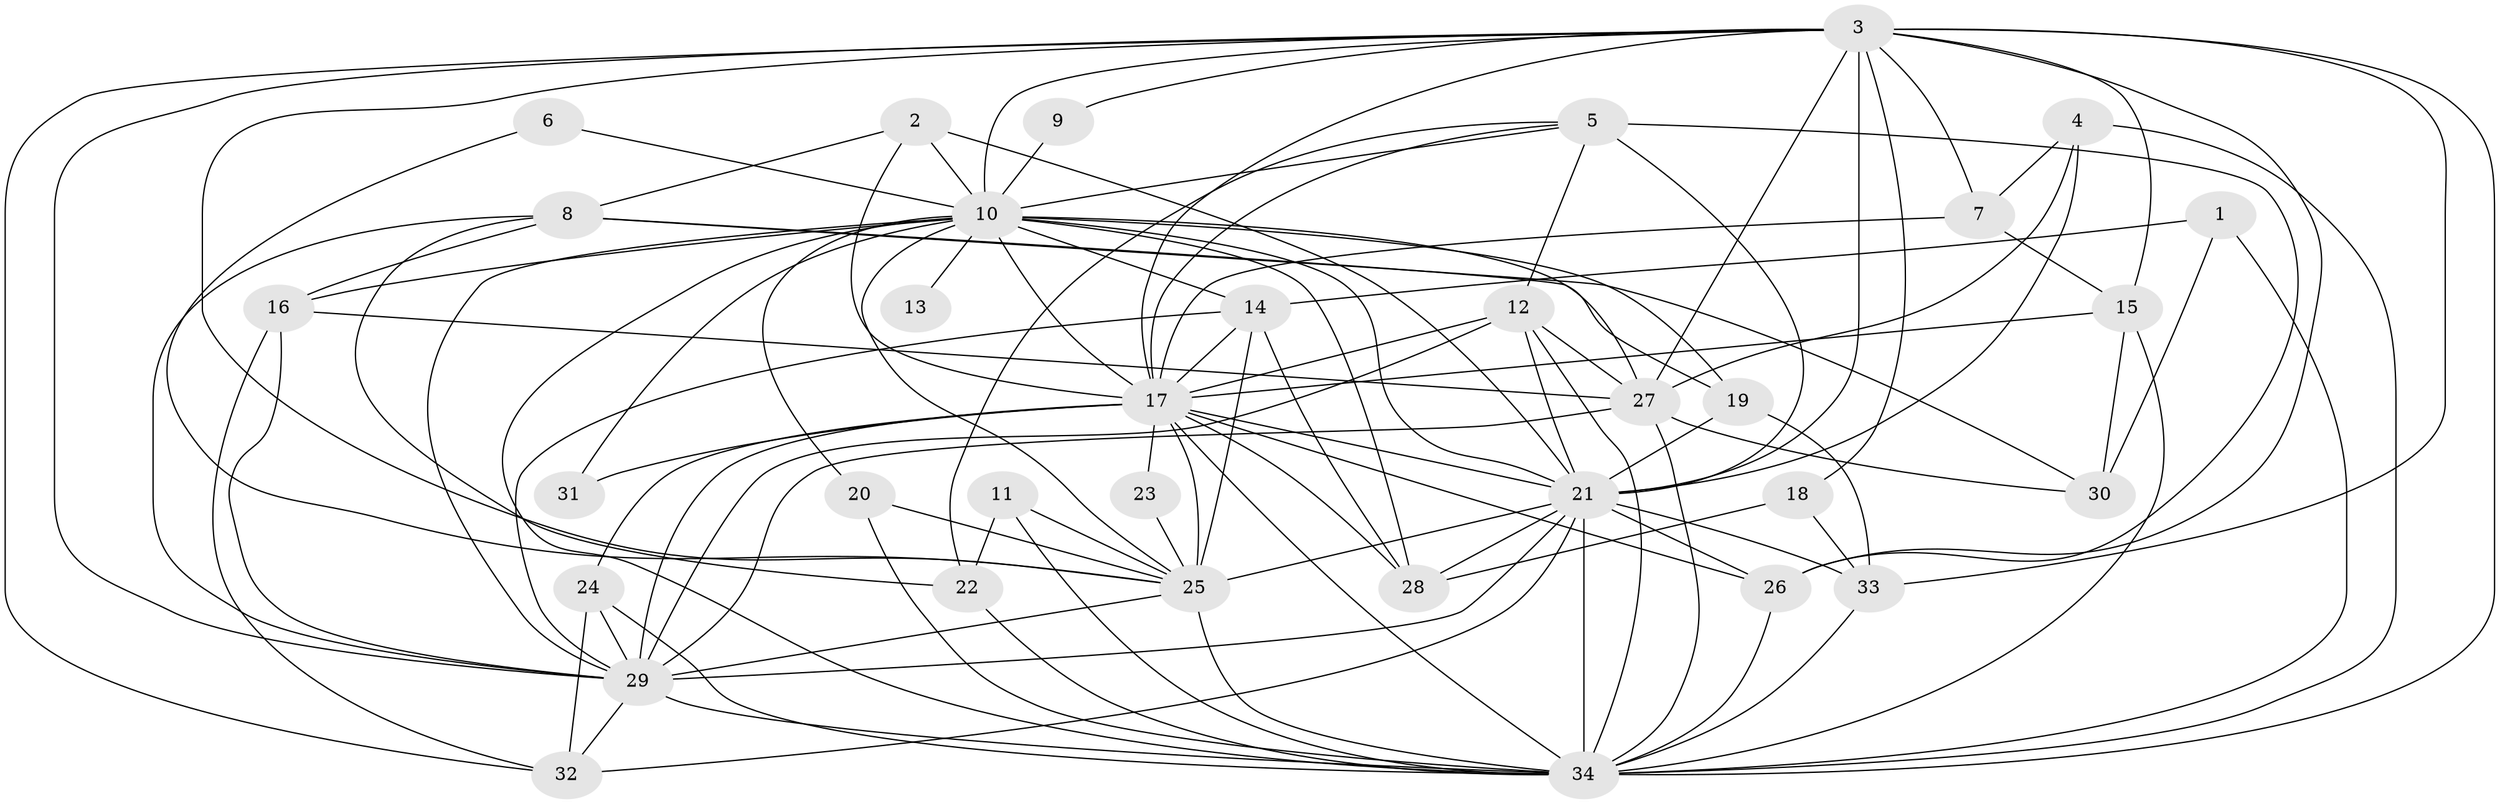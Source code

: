 // original degree distribution, {20: 0.02702702702702703, 26: 0.018018018018018018, 19: 0.009009009009009009, 27: 0.018018018018018018, 14: 0.009009009009009009, 17: 0.009009009009009009, 2: 0.5675675675675675, 8: 0.009009009009009009, 4: 0.12612612612612611, 3: 0.15315315315315314, 9: 0.009009009009009009, 5: 0.02702702702702703, 7: 0.009009009009009009, 6: 0.009009009009009009}
// Generated by graph-tools (version 1.1) at 2025/36/03/04/25 23:36:16]
// undirected, 34 vertices, 108 edges
graph export_dot {
  node [color=gray90,style=filled];
  1;
  2;
  3;
  4;
  5;
  6;
  7;
  8;
  9;
  10;
  11;
  12;
  13;
  14;
  15;
  16;
  17;
  18;
  19;
  20;
  21;
  22;
  23;
  24;
  25;
  26;
  27;
  28;
  29;
  30;
  31;
  32;
  33;
  34;
  1 -- 14 [weight=1.0];
  1 -- 30 [weight=1.0];
  1 -- 34 [weight=1.0];
  2 -- 8 [weight=1.0];
  2 -- 10 [weight=1.0];
  2 -- 17 [weight=1.0];
  2 -- 21 [weight=3.0];
  3 -- 7 [weight=1.0];
  3 -- 9 [weight=1.0];
  3 -- 10 [weight=1.0];
  3 -- 15 [weight=2.0];
  3 -- 17 [weight=1.0];
  3 -- 18 [weight=1.0];
  3 -- 21 [weight=6.0];
  3 -- 25 [weight=2.0];
  3 -- 26 [weight=1.0];
  3 -- 27 [weight=2.0];
  3 -- 29 [weight=2.0];
  3 -- 32 [weight=1.0];
  3 -- 33 [weight=1.0];
  3 -- 34 [weight=4.0];
  4 -- 7 [weight=1.0];
  4 -- 21 [weight=3.0];
  4 -- 27 [weight=1.0];
  4 -- 34 [weight=1.0];
  5 -- 10 [weight=1.0];
  5 -- 12 [weight=1.0];
  5 -- 17 [weight=1.0];
  5 -- 21 [weight=3.0];
  5 -- 22 [weight=1.0];
  5 -- 26 [weight=1.0];
  6 -- 10 [weight=1.0];
  6 -- 25 [weight=1.0];
  7 -- 15 [weight=1.0];
  7 -- 17 [weight=1.0];
  8 -- 16 [weight=1.0];
  8 -- 19 [weight=1.0];
  8 -- 22 [weight=1.0];
  8 -- 29 [weight=1.0];
  8 -- 30 [weight=1.0];
  9 -- 10 [weight=1.0];
  10 -- 13 [weight=1.0];
  10 -- 14 [weight=1.0];
  10 -- 16 [weight=1.0];
  10 -- 17 [weight=2.0];
  10 -- 19 [weight=1.0];
  10 -- 20 [weight=1.0];
  10 -- 21 [weight=5.0];
  10 -- 25 [weight=3.0];
  10 -- 27 [weight=1.0];
  10 -- 28 [weight=1.0];
  10 -- 29 [weight=1.0];
  10 -- 31 [weight=1.0];
  10 -- 34 [weight=2.0];
  11 -- 22 [weight=1.0];
  11 -- 25 [weight=1.0];
  11 -- 34 [weight=1.0];
  12 -- 17 [weight=2.0];
  12 -- 21 [weight=1.0];
  12 -- 27 [weight=1.0];
  12 -- 29 [weight=1.0];
  12 -- 34 [weight=1.0];
  14 -- 17 [weight=2.0];
  14 -- 25 [weight=2.0];
  14 -- 28 [weight=1.0];
  14 -- 29 [weight=1.0];
  15 -- 17 [weight=1.0];
  15 -- 30 [weight=2.0];
  15 -- 34 [weight=1.0];
  16 -- 27 [weight=1.0];
  16 -- 29 [weight=2.0];
  16 -- 32 [weight=1.0];
  17 -- 21 [weight=5.0];
  17 -- 23 [weight=2.0];
  17 -- 24 [weight=1.0];
  17 -- 25 [weight=1.0];
  17 -- 26 [weight=1.0];
  17 -- 28 [weight=1.0];
  17 -- 29 [weight=1.0];
  17 -- 31 [weight=1.0];
  17 -- 34 [weight=3.0];
  18 -- 28 [weight=1.0];
  18 -- 33 [weight=1.0];
  19 -- 21 [weight=1.0];
  19 -- 33 [weight=1.0];
  20 -- 25 [weight=1.0];
  20 -- 34 [weight=1.0];
  21 -- 25 [weight=4.0];
  21 -- 26 [weight=1.0];
  21 -- 28 [weight=2.0];
  21 -- 29 [weight=3.0];
  21 -- 32 [weight=1.0];
  21 -- 33 [weight=2.0];
  21 -- 34 [weight=9.0];
  22 -- 34 [weight=1.0];
  23 -- 25 [weight=1.0];
  24 -- 29 [weight=1.0];
  24 -- 32 [weight=1.0];
  24 -- 34 [weight=1.0];
  25 -- 29 [weight=2.0];
  25 -- 34 [weight=2.0];
  26 -- 34 [weight=1.0];
  27 -- 29 [weight=1.0];
  27 -- 30 [weight=1.0];
  27 -- 34 [weight=2.0];
  29 -- 32 [weight=1.0];
  29 -- 34 [weight=3.0];
  33 -- 34 [weight=1.0];
}
